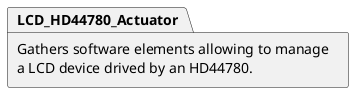 @startuml

package LCD_HD44780_Actuator [
  Gathers software elements allowing to manage
  a LCD device drived by an HD44780.
]

@enduml